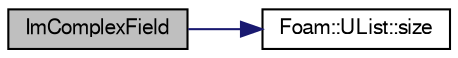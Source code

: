 digraph "ImComplexField"
{
  bgcolor="transparent";
  edge [fontname="FreeSans",fontsize="10",labelfontname="FreeSans",labelfontsize="10"];
  node [fontname="FreeSans",fontsize="10",shape=record];
  rankdir="LR";
  Node66947 [label="ImComplexField",height=0.2,width=0.4,color="black", fillcolor="grey75", style="filled", fontcolor="black"];
  Node66947 -> Node66948 [color="midnightblue",fontsize="10",style="solid",fontname="FreeSans"];
  Node66948 [label="Foam::UList::size",height=0.2,width=0.4,color="black",URL="$a25698.html#a47b3bf30da1eb3ab8076b5fbe00e0494",tooltip="Return the number of elements in the UList. "];
}
